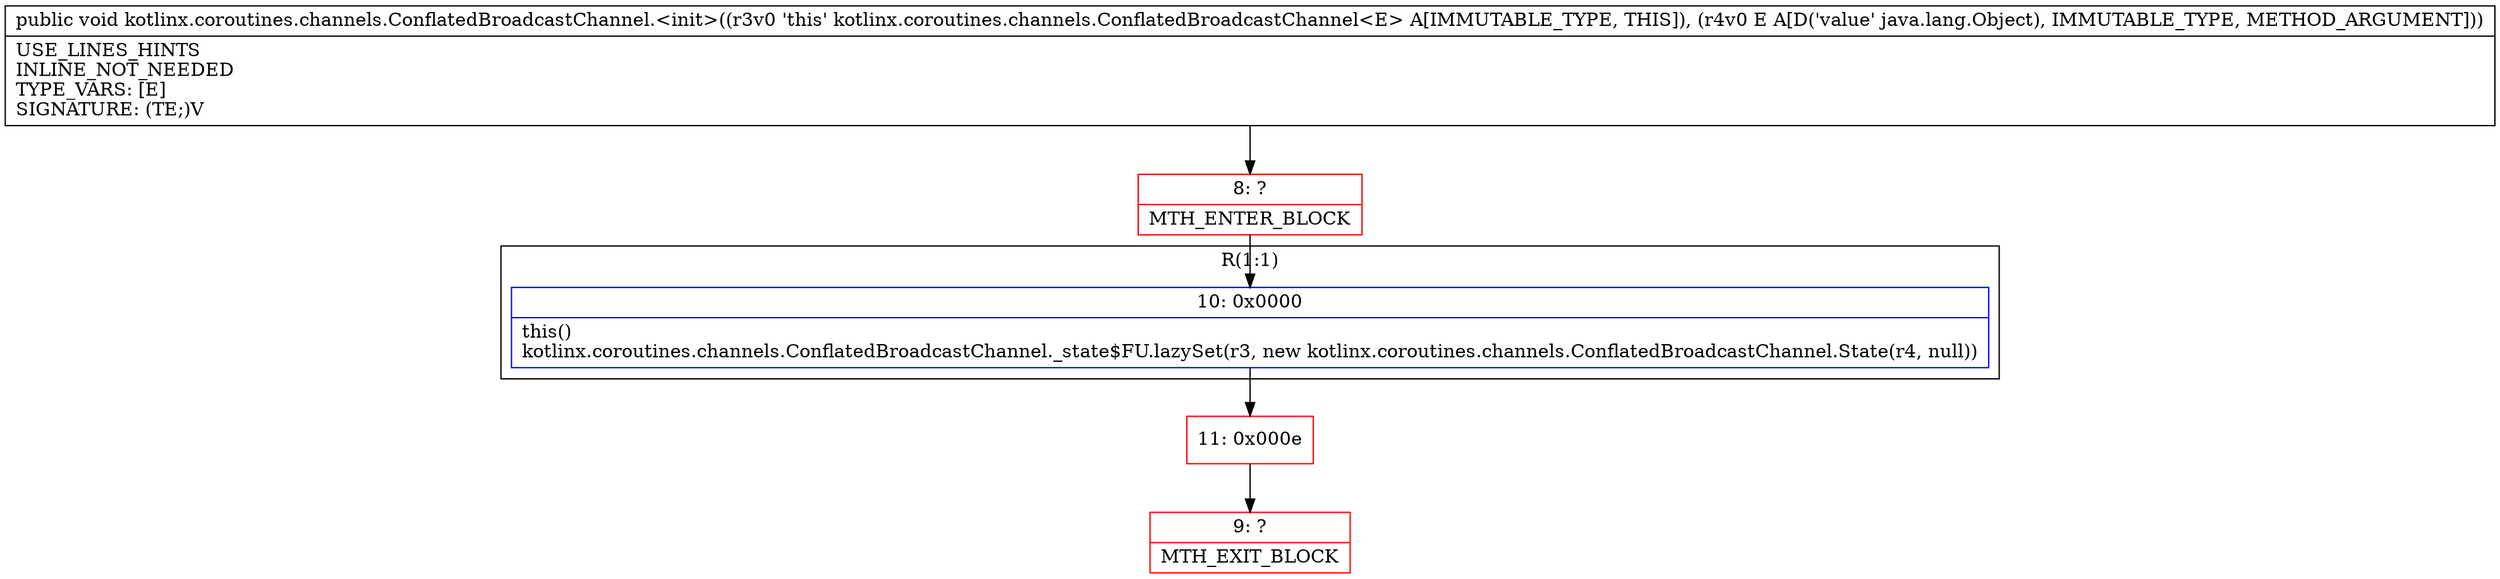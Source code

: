 digraph "CFG forkotlinx.coroutines.channels.ConflatedBroadcastChannel.\<init\>(Ljava\/lang\/Object;)V" {
subgraph cluster_Region_1492093682 {
label = "R(1:1)";
node [shape=record,color=blue];
Node_10 [shape=record,label="{10\:\ 0x0000|this()\lkotlinx.coroutines.channels.ConflatedBroadcastChannel._state$FU.lazySet(r3, new kotlinx.coroutines.channels.ConflatedBroadcastChannel.State(r4, null))\l}"];
}
Node_8 [shape=record,color=red,label="{8\:\ ?|MTH_ENTER_BLOCK\l}"];
Node_11 [shape=record,color=red,label="{11\:\ 0x000e}"];
Node_9 [shape=record,color=red,label="{9\:\ ?|MTH_EXIT_BLOCK\l}"];
MethodNode[shape=record,label="{public void kotlinx.coroutines.channels.ConflatedBroadcastChannel.\<init\>((r3v0 'this' kotlinx.coroutines.channels.ConflatedBroadcastChannel\<E\> A[IMMUTABLE_TYPE, THIS]), (r4v0 E A[D('value' java.lang.Object), IMMUTABLE_TYPE, METHOD_ARGUMENT]))  | USE_LINES_HINTS\lINLINE_NOT_NEEDED\lTYPE_VARS: [E]\lSIGNATURE: (TE;)V\l}"];
MethodNode -> Node_8;Node_10 -> Node_11;
Node_8 -> Node_10;
Node_11 -> Node_9;
}

